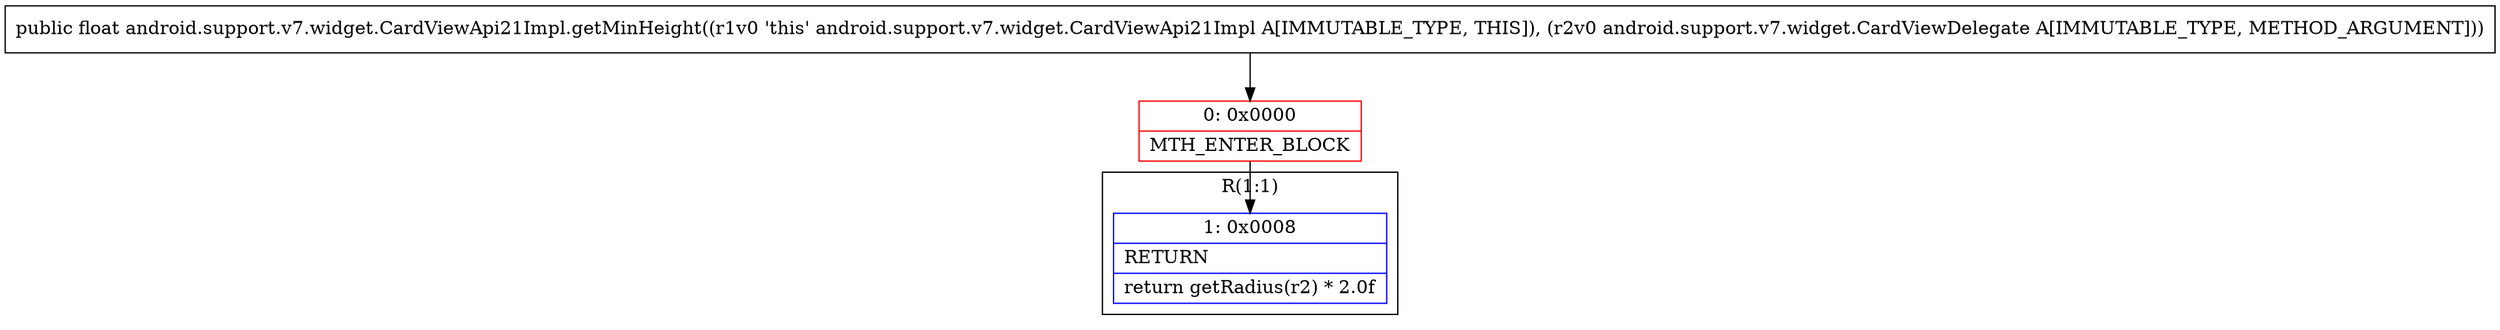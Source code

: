 digraph "CFG forandroid.support.v7.widget.CardViewApi21Impl.getMinHeight(Landroid\/support\/v7\/widget\/CardViewDelegate;)F" {
subgraph cluster_Region_1484081994 {
label = "R(1:1)";
node [shape=record,color=blue];
Node_1 [shape=record,label="{1\:\ 0x0008|RETURN\l|return getRadius(r2) * 2.0f\l}"];
}
Node_0 [shape=record,color=red,label="{0\:\ 0x0000|MTH_ENTER_BLOCK\l}"];
MethodNode[shape=record,label="{public float android.support.v7.widget.CardViewApi21Impl.getMinHeight((r1v0 'this' android.support.v7.widget.CardViewApi21Impl A[IMMUTABLE_TYPE, THIS]), (r2v0 android.support.v7.widget.CardViewDelegate A[IMMUTABLE_TYPE, METHOD_ARGUMENT])) }"];
MethodNode -> Node_0;
Node_0 -> Node_1;
}

